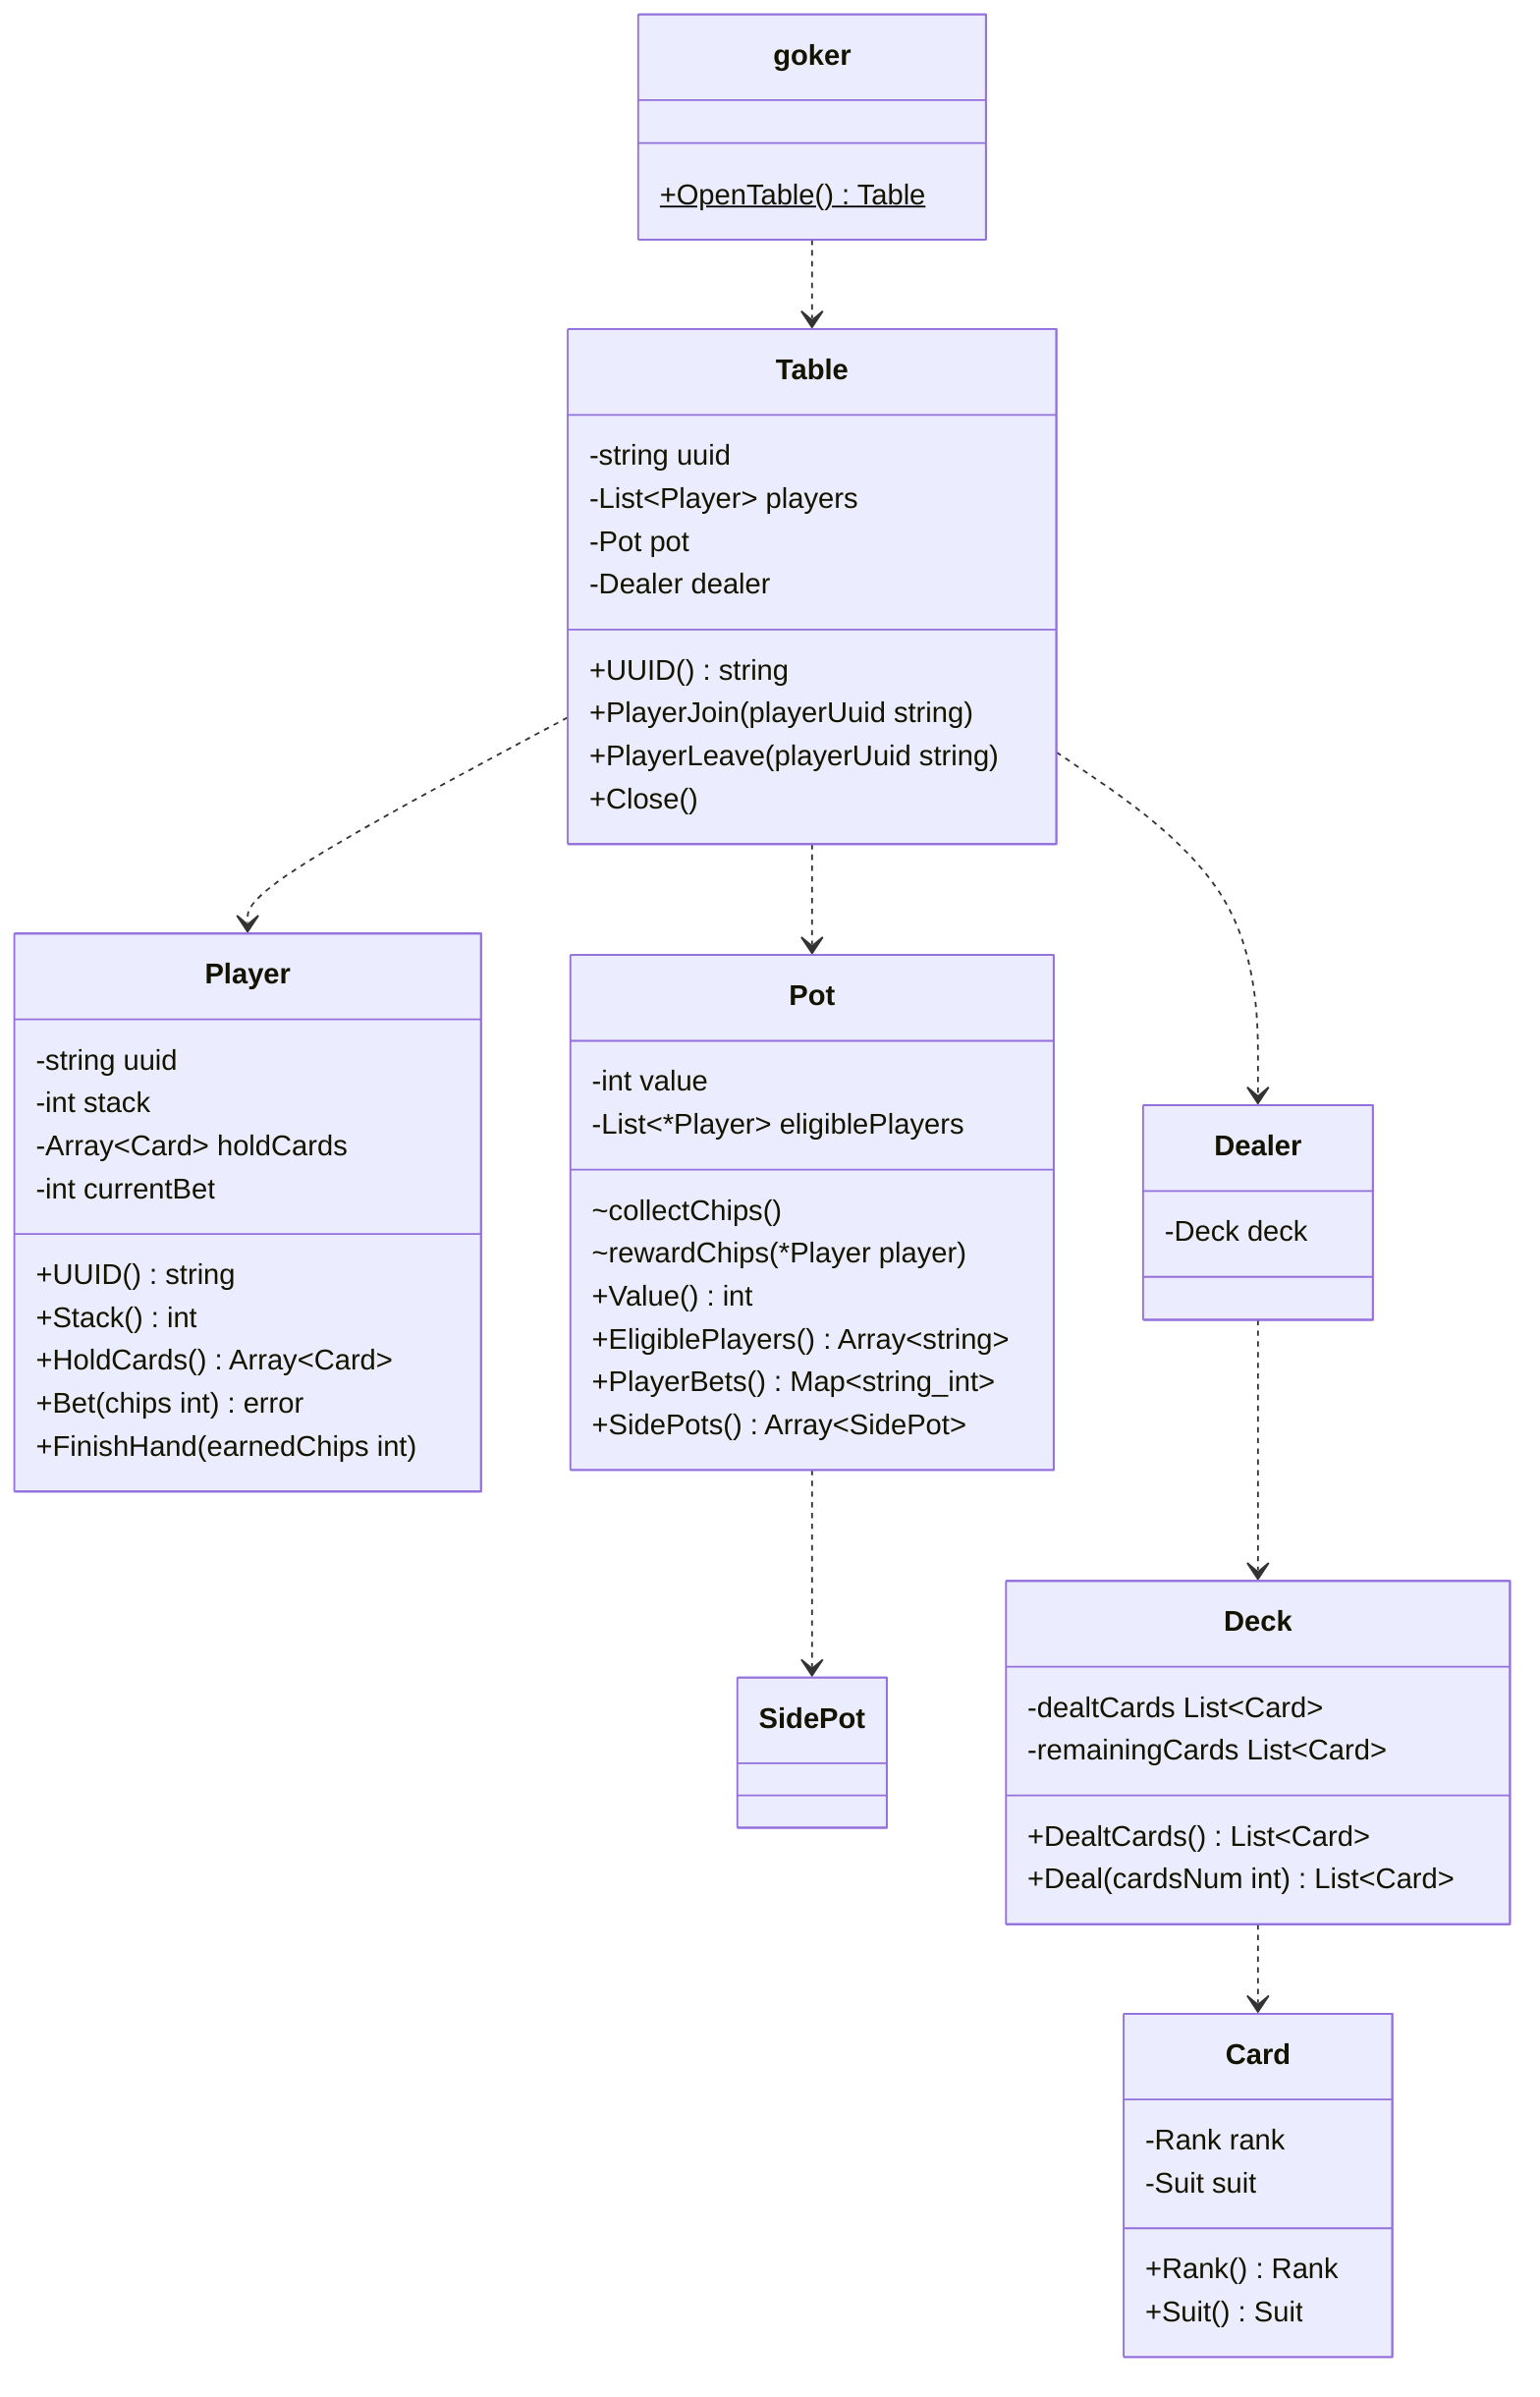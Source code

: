classDiagram
    goker ..> Table
    Table ..> Player
    Table ..> Pot
    Table ..> Dealer
    Pot ..> SidePot
    Dealer ..> Deck
    Deck ..> Card

    class goker {
        +OpenTable()$ Table
    }

    class Table {
        -string uuid
        -List~Player~ players
        -Pot pot
        -Dealer dealer

        +UUID() string
        +PlayerJoin(playerUuid string)
        +PlayerLeave(playerUuid string)
        +Close()
    }

    class Player {
        -string uuid
        -int stack
        -Array~Card~ holdCards
        -int currentBet

        +UUID() string
        +Stack() int
        +HoldCards() Array~Card~

        +Bet(chips int) error
        +FinishHand(earnedChips int)
    }

    class Pot {
        -int value
        -List~*Player~ eligiblePlayers

        ~collectChips()
        ~rewardChips(*Player player)

        +Value() int
        +EligiblePlayers() Array~string~
        +PlayerBets() Map~string_int~
        +SidePots() Array~SidePot~
    }

    class Dealer {
        -Deck deck
    }

    class Deck {
        -dealtCards List~Card~
        -remainingCards List~Card~

        +DealtCards() List~Card~
        +Deal(cardsNum int) List~Card~
    }

    class Card {
        -Rank rank
        -Suit suit

        +Rank() Rank
        +Suit() Suit
    }